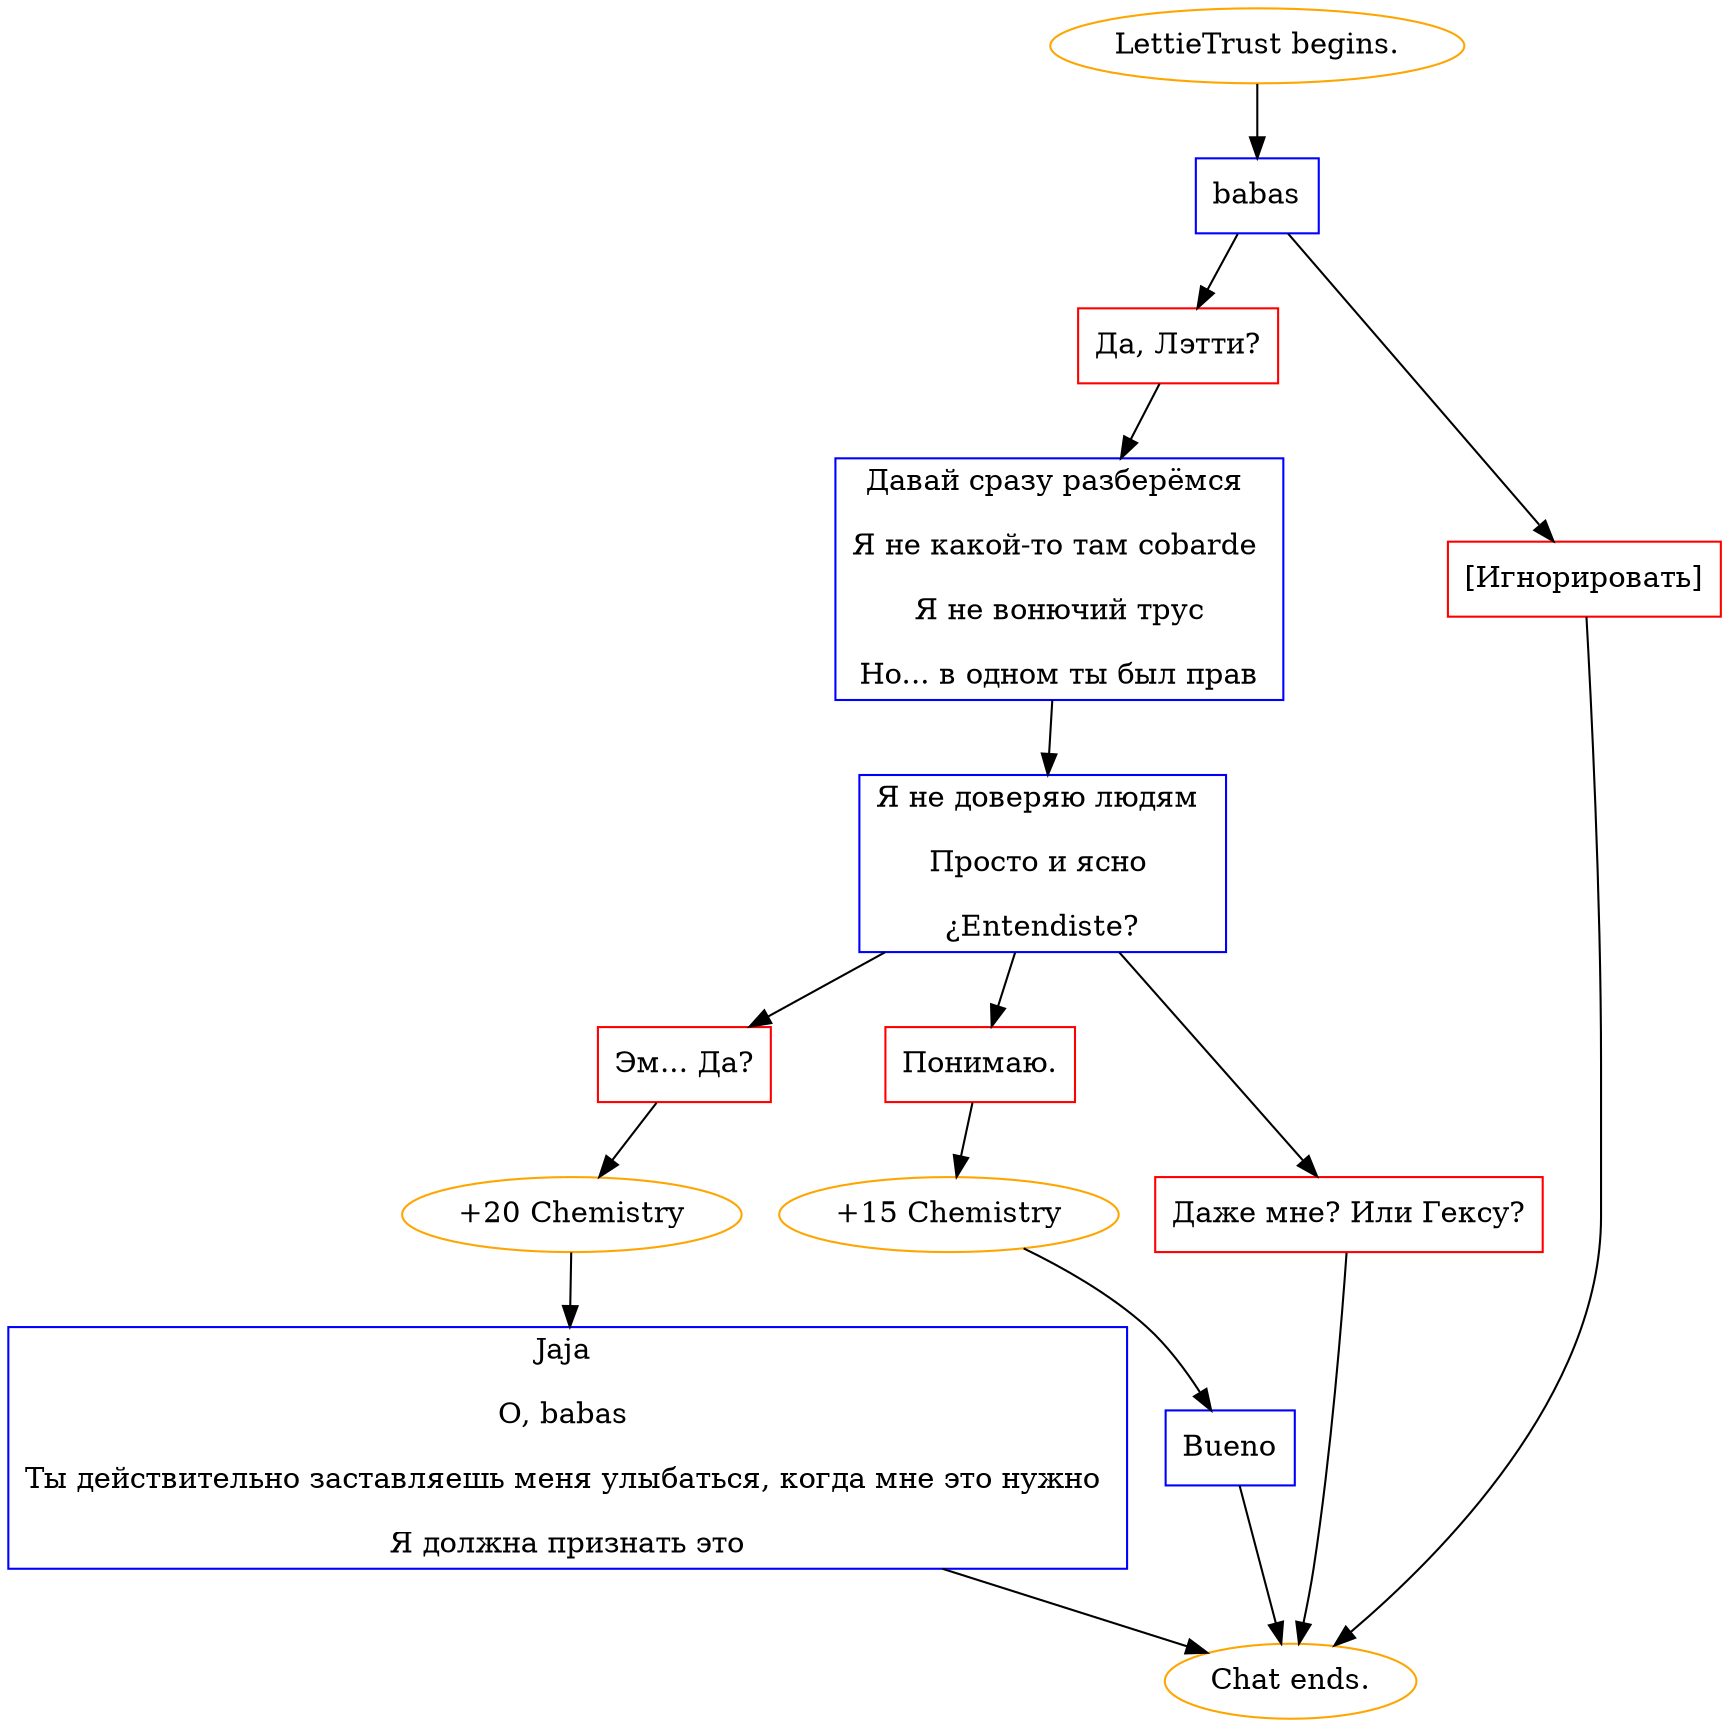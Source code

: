 digraph {
	"LettieTrust begins." [color=orange];
		"LettieTrust begins." -> j831262480;
	j831262480 [label="babas",shape=box,color=blue];
		j831262480 -> j2308944862;
		j831262480 -> j3456118237;
	j2308944862 [label="Да, Лэтти?",shape=box,color=red];
		j2308944862 -> j1366597724;
	j3456118237 [label="[Игнорировать]",shape=box,color=red];
		j3456118237 -> "Chat ends.";
	j1366597724 [label="Давай сразу разберёмся 
Я не какой-то там cobarde 
Я не вонючий трус
Но... в одном ты был прав",shape=box,color=blue];
		j1366597724 -> j3934789323;
	"Chat ends." [color=orange];
	j3934789323 [label="Я не доверяю людям 
Просто и ясно 
¿Entendiste?",shape=box,color=blue];
		j3934789323 -> j1205418007;
		j3934789323 -> j2633997283;
		j3934789323 -> j3462273170;
	j1205418007 [label="Эм... Да?",shape=box,color=red];
		j1205418007 -> j501567555;
	j2633997283 [label="Понимаю.",shape=box,color=red];
		j2633997283 -> j1063159804;
	j3462273170 [label="Даже мне? Или Гексу?",shape=box,color=red];
		j3462273170 -> "Chat ends.";
	j501567555 [label="+20 Chemistry",color=orange];
		j501567555 -> j1803356647;
	j1063159804 [label="+15 Chemistry",color=orange];
		j1063159804 -> j3748645904;
	j1803356647 [label="Jaja 
О, babas 
Ты действительно заставляешь меня улыбаться, когда мне это нужно 
Я должна признать это",shape=box,color=blue];
		j1803356647 -> "Chat ends.";
	j3748645904 [label="Bueno",shape=box,color=blue];
		j3748645904 -> "Chat ends.";
}
